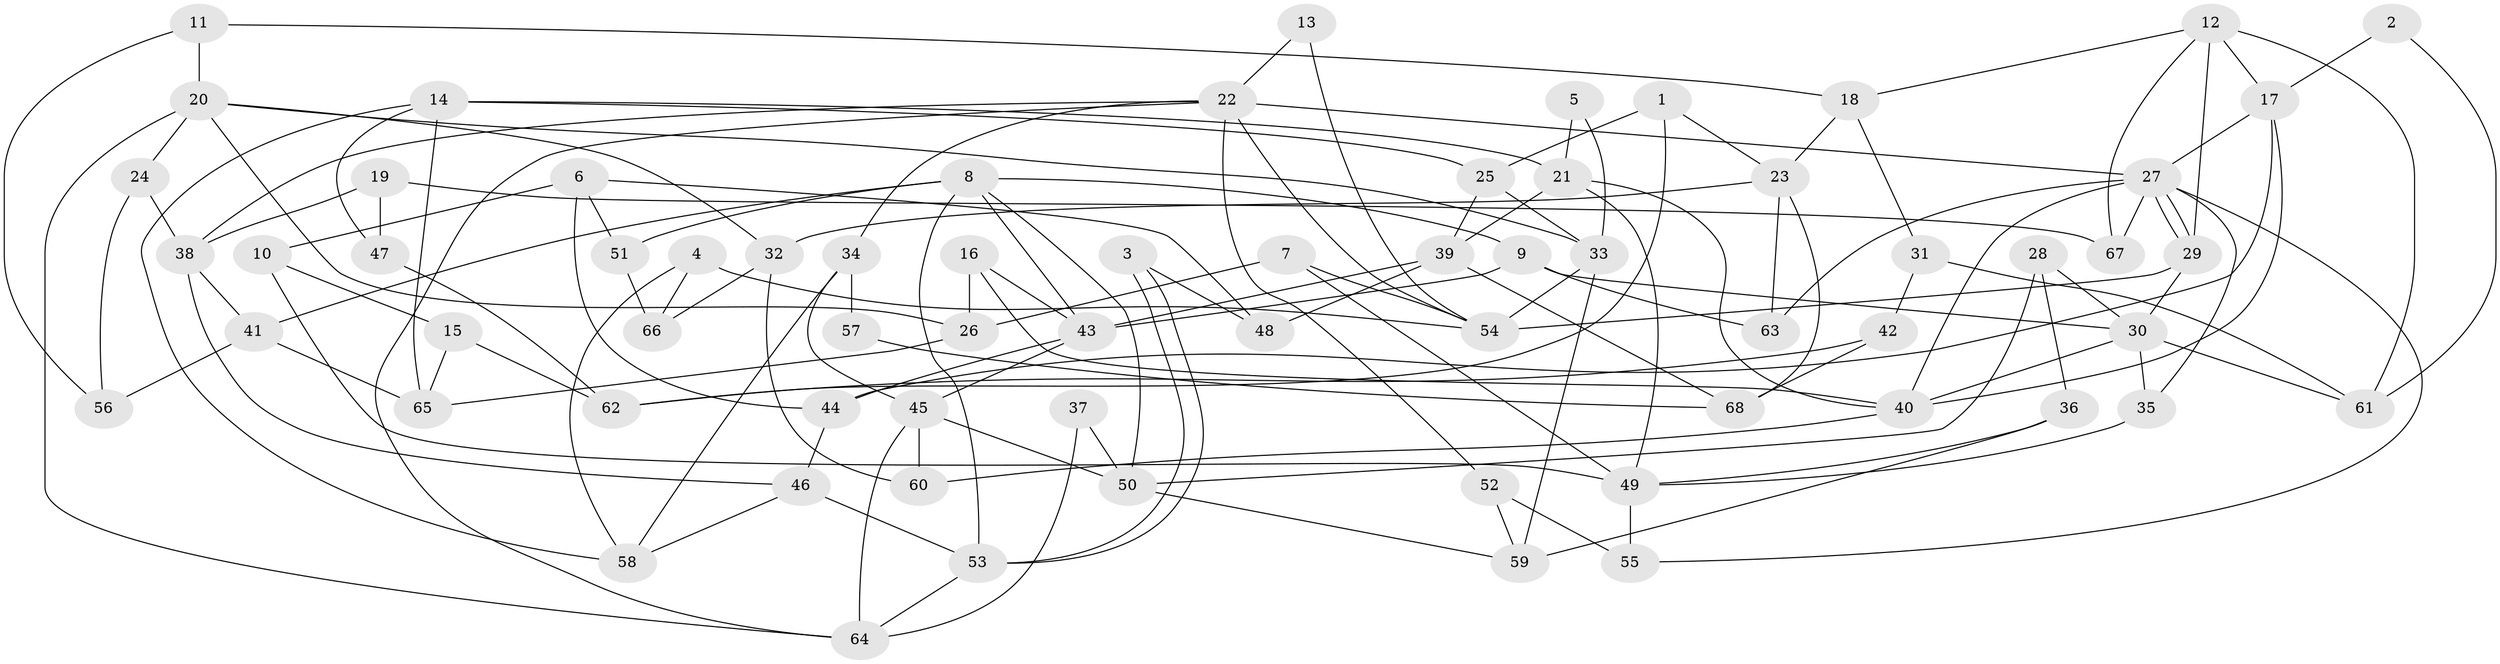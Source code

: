 // Generated by graph-tools (version 1.1) at 2025/26/03/09/25 03:26:19]
// undirected, 68 vertices, 136 edges
graph export_dot {
graph [start="1"]
  node [color=gray90,style=filled];
  1;
  2;
  3;
  4;
  5;
  6;
  7;
  8;
  9;
  10;
  11;
  12;
  13;
  14;
  15;
  16;
  17;
  18;
  19;
  20;
  21;
  22;
  23;
  24;
  25;
  26;
  27;
  28;
  29;
  30;
  31;
  32;
  33;
  34;
  35;
  36;
  37;
  38;
  39;
  40;
  41;
  42;
  43;
  44;
  45;
  46;
  47;
  48;
  49;
  50;
  51;
  52;
  53;
  54;
  55;
  56;
  57;
  58;
  59;
  60;
  61;
  62;
  63;
  64;
  65;
  66;
  67;
  68;
  1 -- 25;
  1 -- 23;
  1 -- 62;
  2 -- 17;
  2 -- 61;
  3 -- 48;
  3 -- 53;
  3 -- 53;
  4 -- 58;
  4 -- 54;
  4 -- 66;
  5 -- 33;
  5 -- 21;
  6 -- 44;
  6 -- 10;
  6 -- 48;
  6 -- 51;
  7 -- 49;
  7 -- 54;
  7 -- 26;
  8 -- 41;
  8 -- 9;
  8 -- 43;
  8 -- 50;
  8 -- 51;
  8 -- 53;
  9 -- 43;
  9 -- 30;
  9 -- 63;
  10 -- 15;
  10 -- 49;
  11 -- 56;
  11 -- 20;
  11 -- 18;
  12 -- 18;
  12 -- 17;
  12 -- 29;
  12 -- 61;
  12 -- 67;
  13 -- 22;
  13 -- 54;
  14 -- 58;
  14 -- 21;
  14 -- 25;
  14 -- 47;
  14 -- 65;
  15 -- 65;
  15 -- 62;
  16 -- 26;
  16 -- 43;
  16 -- 40;
  17 -- 40;
  17 -- 27;
  17 -- 44;
  18 -- 23;
  18 -- 31;
  19 -- 38;
  19 -- 67;
  19 -- 47;
  20 -- 64;
  20 -- 33;
  20 -- 24;
  20 -- 26;
  20 -- 32;
  21 -- 40;
  21 -- 49;
  21 -- 39;
  22 -- 64;
  22 -- 27;
  22 -- 34;
  22 -- 38;
  22 -- 52;
  22 -- 54;
  23 -- 68;
  23 -- 32;
  23 -- 63;
  24 -- 38;
  24 -- 56;
  25 -- 39;
  25 -- 33;
  26 -- 65;
  27 -- 29;
  27 -- 29;
  27 -- 63;
  27 -- 35;
  27 -- 40;
  27 -- 55;
  27 -- 67;
  28 -- 30;
  28 -- 50;
  28 -- 36;
  29 -- 30;
  29 -- 54;
  30 -- 40;
  30 -- 35;
  30 -- 61;
  31 -- 61;
  31 -- 42;
  32 -- 66;
  32 -- 60;
  33 -- 54;
  33 -- 59;
  34 -- 45;
  34 -- 57;
  34 -- 58;
  35 -- 49;
  36 -- 49;
  36 -- 59;
  37 -- 50;
  37 -- 64;
  38 -- 46;
  38 -- 41;
  39 -- 43;
  39 -- 48;
  39 -- 68;
  40 -- 60;
  41 -- 65;
  41 -- 56;
  42 -- 62;
  42 -- 68;
  43 -- 45;
  43 -- 44;
  44 -- 46;
  45 -- 60;
  45 -- 50;
  45 -- 64;
  46 -- 53;
  46 -- 58;
  47 -- 62;
  49 -- 55;
  50 -- 59;
  51 -- 66;
  52 -- 59;
  52 -- 55;
  53 -- 64;
  57 -- 68;
}
